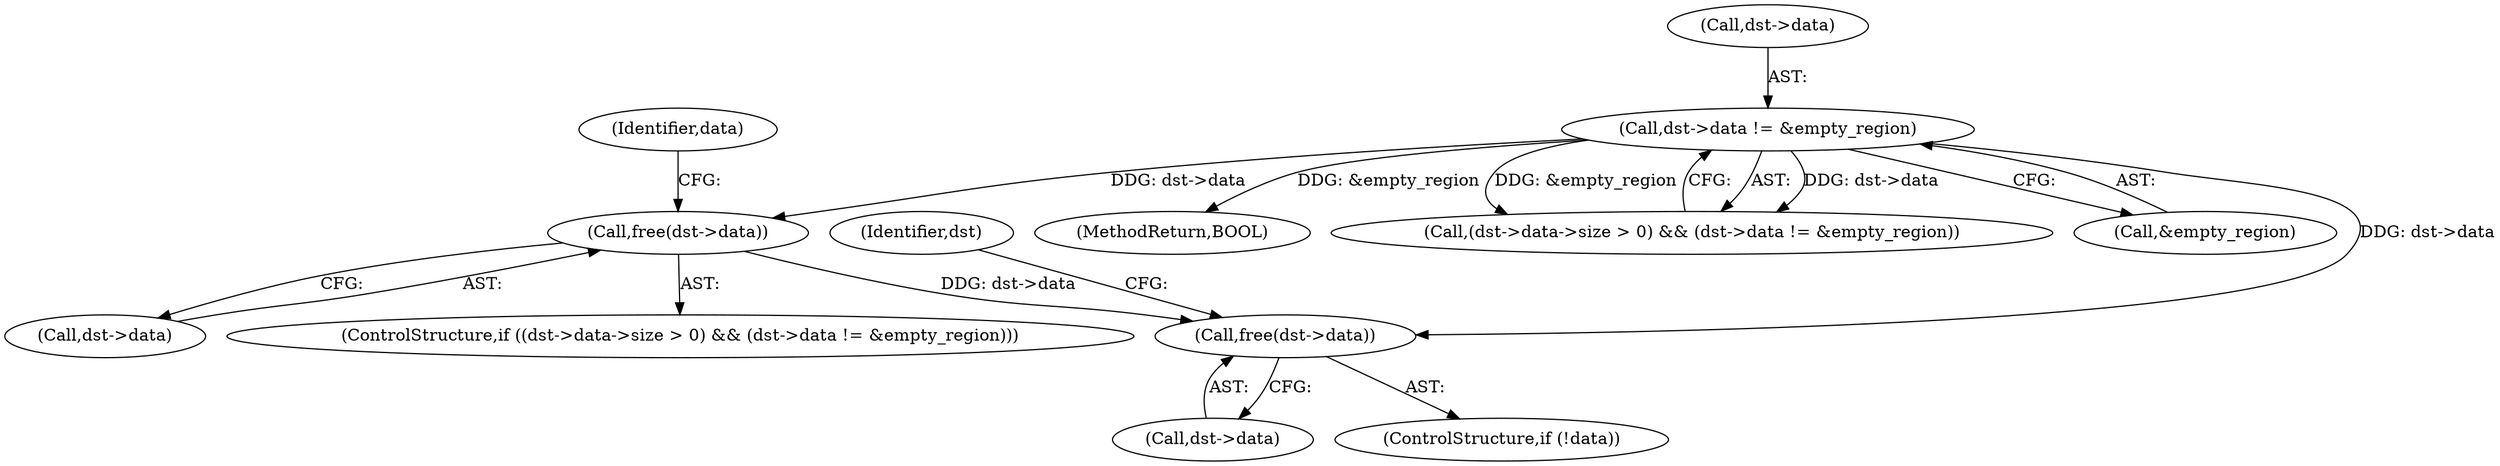 digraph "0_FreeRDP_fc80ab45621bd966f70594c0b7393ec005a94007_0@API" {
"1000325" [label="(Call,free(dst->data))"];
"1000311" [label="(Call,free(dst->data))"];
"1000305" [label="(Call,dst->data != &empty_region)"];
"1000352" [label="(MethodReturn,BOOL)"];
"1000296" [label="(ControlStructure,if ((dst->data->size > 0) && (dst->data != &empty_region)))"];
"1000297" [label="(Call,(dst->data->size > 0) && (dst->data != &empty_region))"];
"1000331" [label="(Identifier,dst)"];
"1000325" [label="(Call,free(dst->data))"];
"1000326" [label="(Call,dst->data)"];
"1000311" [label="(Call,free(dst->data))"];
"1000312" [label="(Call,dst->data)"];
"1000316" [label="(Identifier,data)"];
"1000305" [label="(Call,dst->data != &empty_region)"];
"1000309" [label="(Call,&empty_region)"];
"1000322" [label="(ControlStructure,if (!data))"];
"1000306" [label="(Call,dst->data)"];
"1000325" -> "1000322"  [label="AST: "];
"1000325" -> "1000326"  [label="CFG: "];
"1000326" -> "1000325"  [label="AST: "];
"1000331" -> "1000325"  [label="CFG: "];
"1000311" -> "1000325"  [label="DDG: dst->data"];
"1000305" -> "1000325"  [label="DDG: dst->data"];
"1000311" -> "1000296"  [label="AST: "];
"1000311" -> "1000312"  [label="CFG: "];
"1000312" -> "1000311"  [label="AST: "];
"1000316" -> "1000311"  [label="CFG: "];
"1000305" -> "1000311"  [label="DDG: dst->data"];
"1000305" -> "1000297"  [label="AST: "];
"1000305" -> "1000309"  [label="CFG: "];
"1000306" -> "1000305"  [label="AST: "];
"1000309" -> "1000305"  [label="AST: "];
"1000297" -> "1000305"  [label="CFG: "];
"1000305" -> "1000352"  [label="DDG: &empty_region"];
"1000305" -> "1000297"  [label="DDG: dst->data"];
"1000305" -> "1000297"  [label="DDG: &empty_region"];
}
